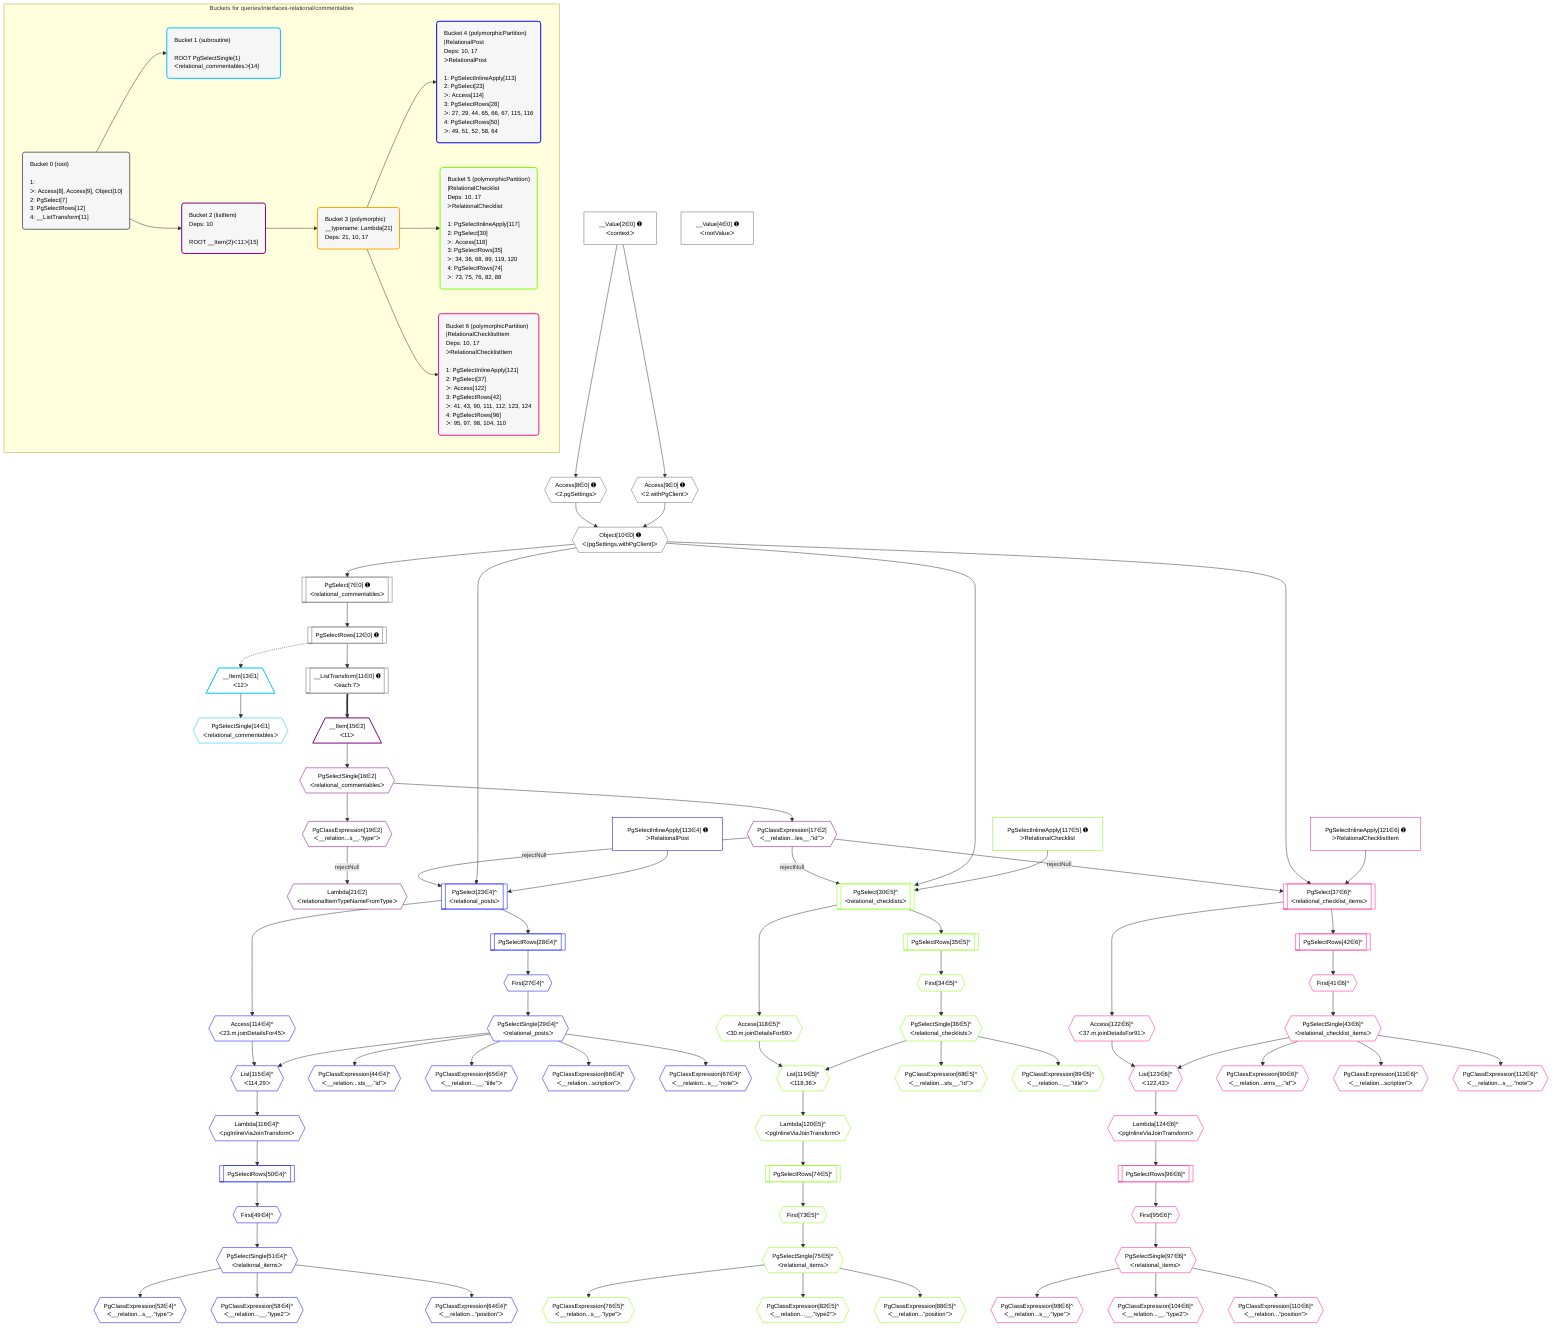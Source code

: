 %%{init: {'themeVariables': { 'fontSize': '12px'}}}%%
graph TD
    classDef path fill:#eee,stroke:#000,color:#000
    classDef plan fill:#fff,stroke-width:1px,color:#000
    classDef itemplan fill:#fff,stroke-width:2px,color:#000
    classDef unbatchedplan fill:#dff,stroke-width:1px,color:#000
    classDef sideeffectplan fill:#fcc,stroke-width:2px,color:#000
    classDef bucket fill:#f6f6f6,color:#000,stroke-width:2px,text-align:left

    subgraph "Buckets for queries/interfaces-relational/commentables"
    Bucket0("Bucket 0 (root)<br /><br />1: <br />ᐳ: Access[8], Access[9], Object[10]<br />2: PgSelect[7]<br />3: PgSelectRows[12]<br />4: __ListTransform[11]"):::bucket
    Bucket1("Bucket 1 (subroutine)<br /><br />ROOT PgSelectSingle{1}ᐸrelational_commentablesᐳ[14]"):::bucket
    Bucket2("Bucket 2 (listItem)<br />Deps: 10<br /><br />ROOT __Item{2}ᐸ11ᐳ[15]"):::bucket
    Bucket3("Bucket 3 (polymorphic)<br />__typename: Lambda[21]<br />Deps: 21, 10, 17"):::bucket
    Bucket4("Bucket 4 (polymorphicPartition)<br />|RelationalPost<br />Deps: 10, 17<br />ᐳRelationalPost<br /><br />1: PgSelectInlineApply[113]<br />2: PgSelect[23]<br />ᐳ: Access[114]<br />3: PgSelectRows[28]<br />ᐳ: 27, 29, 44, 65, 66, 67, 115, 116<br />4: PgSelectRows[50]<br />ᐳ: 49, 51, 52, 58, 64"):::bucket
    Bucket5("Bucket 5 (polymorphicPartition)<br />|RelationalChecklist<br />Deps: 10, 17<br />ᐳRelationalChecklist<br /><br />1: PgSelectInlineApply[117]<br />2: PgSelect[30]<br />ᐳ: Access[118]<br />3: PgSelectRows[35]<br />ᐳ: 34, 36, 68, 89, 119, 120<br />4: PgSelectRows[74]<br />ᐳ: 73, 75, 76, 82, 88"):::bucket
    Bucket6("Bucket 6 (polymorphicPartition)<br />|RelationalChecklistItem<br />Deps: 10, 17<br />ᐳRelationalChecklistItem<br /><br />1: PgSelectInlineApply[121]<br />2: PgSelect[37]<br />ᐳ: Access[122]<br />3: PgSelectRows[42]<br />ᐳ: 41, 43, 90, 111, 112, 123, 124<br />4: PgSelectRows[96]<br />ᐳ: 95, 97, 98, 104, 110"):::bucket
    end
    Bucket0 --> Bucket1 & Bucket2
    Bucket2 --> Bucket3
    Bucket3 --> Bucket4 & Bucket5 & Bucket6

    %% plan dependencies
    Object10{{"Object[10∈0] ➊<br />ᐸ{pgSettings,withPgClient}ᐳ"}}:::plan
    Access8{{"Access[8∈0] ➊<br />ᐸ2.pgSettingsᐳ"}}:::plan
    Access9{{"Access[9∈0] ➊<br />ᐸ2.withPgClientᐳ"}}:::plan
    Access8 & Access9 --> Object10
    PgSelect7[["PgSelect[7∈0] ➊<br />ᐸrelational_commentablesᐳ"]]:::plan
    Object10 --> PgSelect7
    __Value2["__Value[2∈0] ➊<br />ᐸcontextᐳ"]:::plan
    __Value2 --> Access8
    __Value2 --> Access9
    __ListTransform11[["__ListTransform[11∈0] ➊<br />ᐸeach:7ᐳ"]]:::plan
    PgSelectRows12[["PgSelectRows[12∈0] ➊"]]:::plan
    PgSelectRows12 --> __ListTransform11
    PgSelect7 --> PgSelectRows12
    __Value4["__Value[4∈0] ➊<br />ᐸrootValueᐳ"]:::plan
    __Item13[/"__Item[13∈1]<br />ᐸ12ᐳ"\]:::itemplan
    PgSelectRows12 -.-> __Item13
    PgSelectSingle14{{"PgSelectSingle[14∈1]<br />ᐸrelational_commentablesᐳ"}}:::plan
    __Item13 --> PgSelectSingle14
    __Item15[/"__Item[15∈2]<br />ᐸ11ᐳ"\]:::itemplan
    __ListTransform11 ==> __Item15
    PgSelectSingle16{{"PgSelectSingle[16∈2]<br />ᐸrelational_commentablesᐳ"}}:::plan
    __Item15 --> PgSelectSingle16
    PgClassExpression17{{"PgClassExpression[17∈2]<br />ᐸ__relation...les__.”id”ᐳ"}}:::plan
    PgSelectSingle16 --> PgClassExpression17
    PgClassExpression19{{"PgClassExpression[19∈2]<br />ᐸ__relation...s__.”type”ᐳ"}}:::plan
    PgSelectSingle16 --> PgClassExpression19
    Lambda21{{"Lambda[21∈2]<br />ᐸrelationalItemTypeNameFromTypeᐳ"}}:::plan
    PgClassExpression19 -->|rejectNull| Lambda21
    PgSelect23[["PgSelect[23∈4]^<br />ᐸrelational_postsᐳ"]]:::plan
    PgSelectInlineApply113["PgSelectInlineApply[113∈4] ➊<br />ᐳRelationalPost"]:::plan
    PgClassExpression17 -->|rejectNull| PgSelect23
    Object10 & PgSelectInlineApply113 --> PgSelect23
    List115{{"List[115∈4]^<br />ᐸ114,29ᐳ"}}:::plan
    Access114{{"Access[114∈4]^<br />ᐸ23.m.joinDetailsFor45ᐳ"}}:::plan
    PgSelectSingle29{{"PgSelectSingle[29∈4]^<br />ᐸrelational_postsᐳ"}}:::plan
    Access114 & PgSelectSingle29 --> List115
    First27{{"First[27∈4]^"}}:::plan
    PgSelectRows28[["PgSelectRows[28∈4]^"]]:::plan
    PgSelectRows28 --> First27
    PgSelect23 --> PgSelectRows28
    First27 --> PgSelectSingle29
    PgClassExpression44{{"PgClassExpression[44∈4]^<br />ᐸ__relation...sts__.”id”ᐳ"}}:::plan
    PgSelectSingle29 --> PgClassExpression44
    First49{{"First[49∈4]^"}}:::plan
    PgSelectRows50[["PgSelectRows[50∈4]^"]]:::plan
    PgSelectRows50 --> First49
    Lambda116{{"Lambda[116∈4]^<br />ᐸpgInlineViaJoinTransformᐳ"}}:::plan
    Lambda116 --> PgSelectRows50
    PgSelectSingle51{{"PgSelectSingle[51∈4]^<br />ᐸrelational_itemsᐳ"}}:::plan
    First49 --> PgSelectSingle51
    PgClassExpression52{{"PgClassExpression[52∈4]^<br />ᐸ__relation...s__.”type”ᐳ"}}:::plan
    PgSelectSingle51 --> PgClassExpression52
    PgClassExpression58{{"PgClassExpression[58∈4]^<br />ᐸ__relation...__.”type2”ᐳ"}}:::plan
    PgSelectSingle51 --> PgClassExpression58
    PgClassExpression64{{"PgClassExpression[64∈4]^<br />ᐸ__relation...”position”ᐳ"}}:::plan
    PgSelectSingle51 --> PgClassExpression64
    PgClassExpression65{{"PgClassExpression[65∈4]^<br />ᐸ__relation...__.”title”ᐳ"}}:::plan
    PgSelectSingle29 --> PgClassExpression65
    PgClassExpression66{{"PgClassExpression[66∈4]^<br />ᐸ__relation...scription”ᐳ"}}:::plan
    PgSelectSingle29 --> PgClassExpression66
    PgClassExpression67{{"PgClassExpression[67∈4]^<br />ᐸ__relation...s__.”note”ᐳ"}}:::plan
    PgSelectSingle29 --> PgClassExpression67
    PgSelect23 --> Access114
    List115 --> Lambda116
    PgSelect30[["PgSelect[30∈5]^<br />ᐸrelational_checklistsᐳ"]]:::plan
    PgSelectInlineApply117["PgSelectInlineApply[117∈5] ➊<br />ᐳRelationalChecklist"]:::plan
    PgClassExpression17 -->|rejectNull| PgSelect30
    Object10 & PgSelectInlineApply117 --> PgSelect30
    List119{{"List[119∈5]^<br />ᐸ118,36ᐳ"}}:::plan
    Access118{{"Access[118∈5]^<br />ᐸ30.m.joinDetailsFor69ᐳ"}}:::plan
    PgSelectSingle36{{"PgSelectSingle[36∈5]^<br />ᐸrelational_checklistsᐳ"}}:::plan
    Access118 & PgSelectSingle36 --> List119
    First34{{"First[34∈5]^"}}:::plan
    PgSelectRows35[["PgSelectRows[35∈5]^"]]:::plan
    PgSelectRows35 --> First34
    PgSelect30 --> PgSelectRows35
    First34 --> PgSelectSingle36
    PgClassExpression68{{"PgClassExpression[68∈5]^<br />ᐸ__relation...sts__.”id”ᐳ"}}:::plan
    PgSelectSingle36 --> PgClassExpression68
    First73{{"First[73∈5]^"}}:::plan
    PgSelectRows74[["PgSelectRows[74∈5]^"]]:::plan
    PgSelectRows74 --> First73
    Lambda120{{"Lambda[120∈5]^<br />ᐸpgInlineViaJoinTransformᐳ"}}:::plan
    Lambda120 --> PgSelectRows74
    PgSelectSingle75{{"PgSelectSingle[75∈5]^<br />ᐸrelational_itemsᐳ"}}:::plan
    First73 --> PgSelectSingle75
    PgClassExpression76{{"PgClassExpression[76∈5]^<br />ᐸ__relation...s__.”type”ᐳ"}}:::plan
    PgSelectSingle75 --> PgClassExpression76
    PgClassExpression82{{"PgClassExpression[82∈5]^<br />ᐸ__relation...__.”type2”ᐳ"}}:::plan
    PgSelectSingle75 --> PgClassExpression82
    PgClassExpression88{{"PgClassExpression[88∈5]^<br />ᐸ__relation...”position”ᐳ"}}:::plan
    PgSelectSingle75 --> PgClassExpression88
    PgClassExpression89{{"PgClassExpression[89∈5]^<br />ᐸ__relation...__.”title”ᐳ"}}:::plan
    PgSelectSingle36 --> PgClassExpression89
    PgSelect30 --> Access118
    List119 --> Lambda120
    PgSelect37[["PgSelect[37∈6]^<br />ᐸrelational_checklist_itemsᐳ"]]:::plan
    PgSelectInlineApply121["PgSelectInlineApply[121∈6] ➊<br />ᐳRelationalChecklistItem"]:::plan
    PgClassExpression17 -->|rejectNull| PgSelect37
    Object10 & PgSelectInlineApply121 --> PgSelect37
    List123{{"List[123∈6]^<br />ᐸ122,43ᐳ"}}:::plan
    Access122{{"Access[122∈6]^<br />ᐸ37.m.joinDetailsFor91ᐳ"}}:::plan
    PgSelectSingle43{{"PgSelectSingle[43∈6]^<br />ᐸrelational_checklist_itemsᐳ"}}:::plan
    Access122 & PgSelectSingle43 --> List123
    First41{{"First[41∈6]^"}}:::plan
    PgSelectRows42[["PgSelectRows[42∈6]^"]]:::plan
    PgSelectRows42 --> First41
    PgSelect37 --> PgSelectRows42
    First41 --> PgSelectSingle43
    PgClassExpression90{{"PgClassExpression[90∈6]^<br />ᐸ__relation...ems__.”id”ᐳ"}}:::plan
    PgSelectSingle43 --> PgClassExpression90
    First95{{"First[95∈6]^"}}:::plan
    PgSelectRows96[["PgSelectRows[96∈6]^"]]:::plan
    PgSelectRows96 --> First95
    Lambda124{{"Lambda[124∈6]^<br />ᐸpgInlineViaJoinTransformᐳ"}}:::plan
    Lambda124 --> PgSelectRows96
    PgSelectSingle97{{"PgSelectSingle[97∈6]^<br />ᐸrelational_itemsᐳ"}}:::plan
    First95 --> PgSelectSingle97
    PgClassExpression98{{"PgClassExpression[98∈6]^<br />ᐸ__relation...s__.”type”ᐳ"}}:::plan
    PgSelectSingle97 --> PgClassExpression98
    PgClassExpression104{{"PgClassExpression[104∈6]^<br />ᐸ__relation...__.”type2”ᐳ"}}:::plan
    PgSelectSingle97 --> PgClassExpression104
    PgClassExpression110{{"PgClassExpression[110∈6]^<br />ᐸ__relation...”position”ᐳ"}}:::plan
    PgSelectSingle97 --> PgClassExpression110
    PgClassExpression111{{"PgClassExpression[111∈6]^<br />ᐸ__relation...scription”ᐳ"}}:::plan
    PgSelectSingle43 --> PgClassExpression111
    PgClassExpression112{{"PgClassExpression[112∈6]^<br />ᐸ__relation...s__.”note”ᐳ"}}:::plan
    PgSelectSingle43 --> PgClassExpression112
    PgSelect37 --> Access122
    List123 --> Lambda124

    %% define steps
    classDef bucket0 stroke:#696969
    class Bucket0,__Value2,__Value4,PgSelect7,Access8,Access9,Object10,__ListTransform11,PgSelectRows12 bucket0
    classDef bucket1 stroke:#00bfff
    class Bucket1,__Item13,PgSelectSingle14 bucket1
    classDef bucket2 stroke:#7f007f
    class Bucket2,__Item15,PgSelectSingle16,PgClassExpression17,PgClassExpression19,Lambda21 bucket2
    classDef bucket3 stroke:#ffa500
    class Bucket3 bucket3
    classDef bucket4 stroke:#0000ff
    class Bucket4,PgSelect23,First27,PgSelectRows28,PgSelectSingle29,PgClassExpression44,First49,PgSelectRows50,PgSelectSingle51,PgClassExpression52,PgClassExpression58,PgClassExpression64,PgClassExpression65,PgClassExpression66,PgClassExpression67,PgSelectInlineApply113,Access114,List115,Lambda116 bucket4
    classDef bucket5 stroke:#7fff00
    class Bucket5,PgSelect30,First34,PgSelectRows35,PgSelectSingle36,PgClassExpression68,First73,PgSelectRows74,PgSelectSingle75,PgClassExpression76,PgClassExpression82,PgClassExpression88,PgClassExpression89,PgSelectInlineApply117,Access118,List119,Lambda120 bucket5
    classDef bucket6 stroke:#ff1493
    class Bucket6,PgSelect37,First41,PgSelectRows42,PgSelectSingle43,PgClassExpression90,First95,PgSelectRows96,PgSelectSingle97,PgClassExpression98,PgClassExpression104,PgClassExpression110,PgClassExpression111,PgClassExpression112,PgSelectInlineApply121,Access122,List123,Lambda124 bucket6
